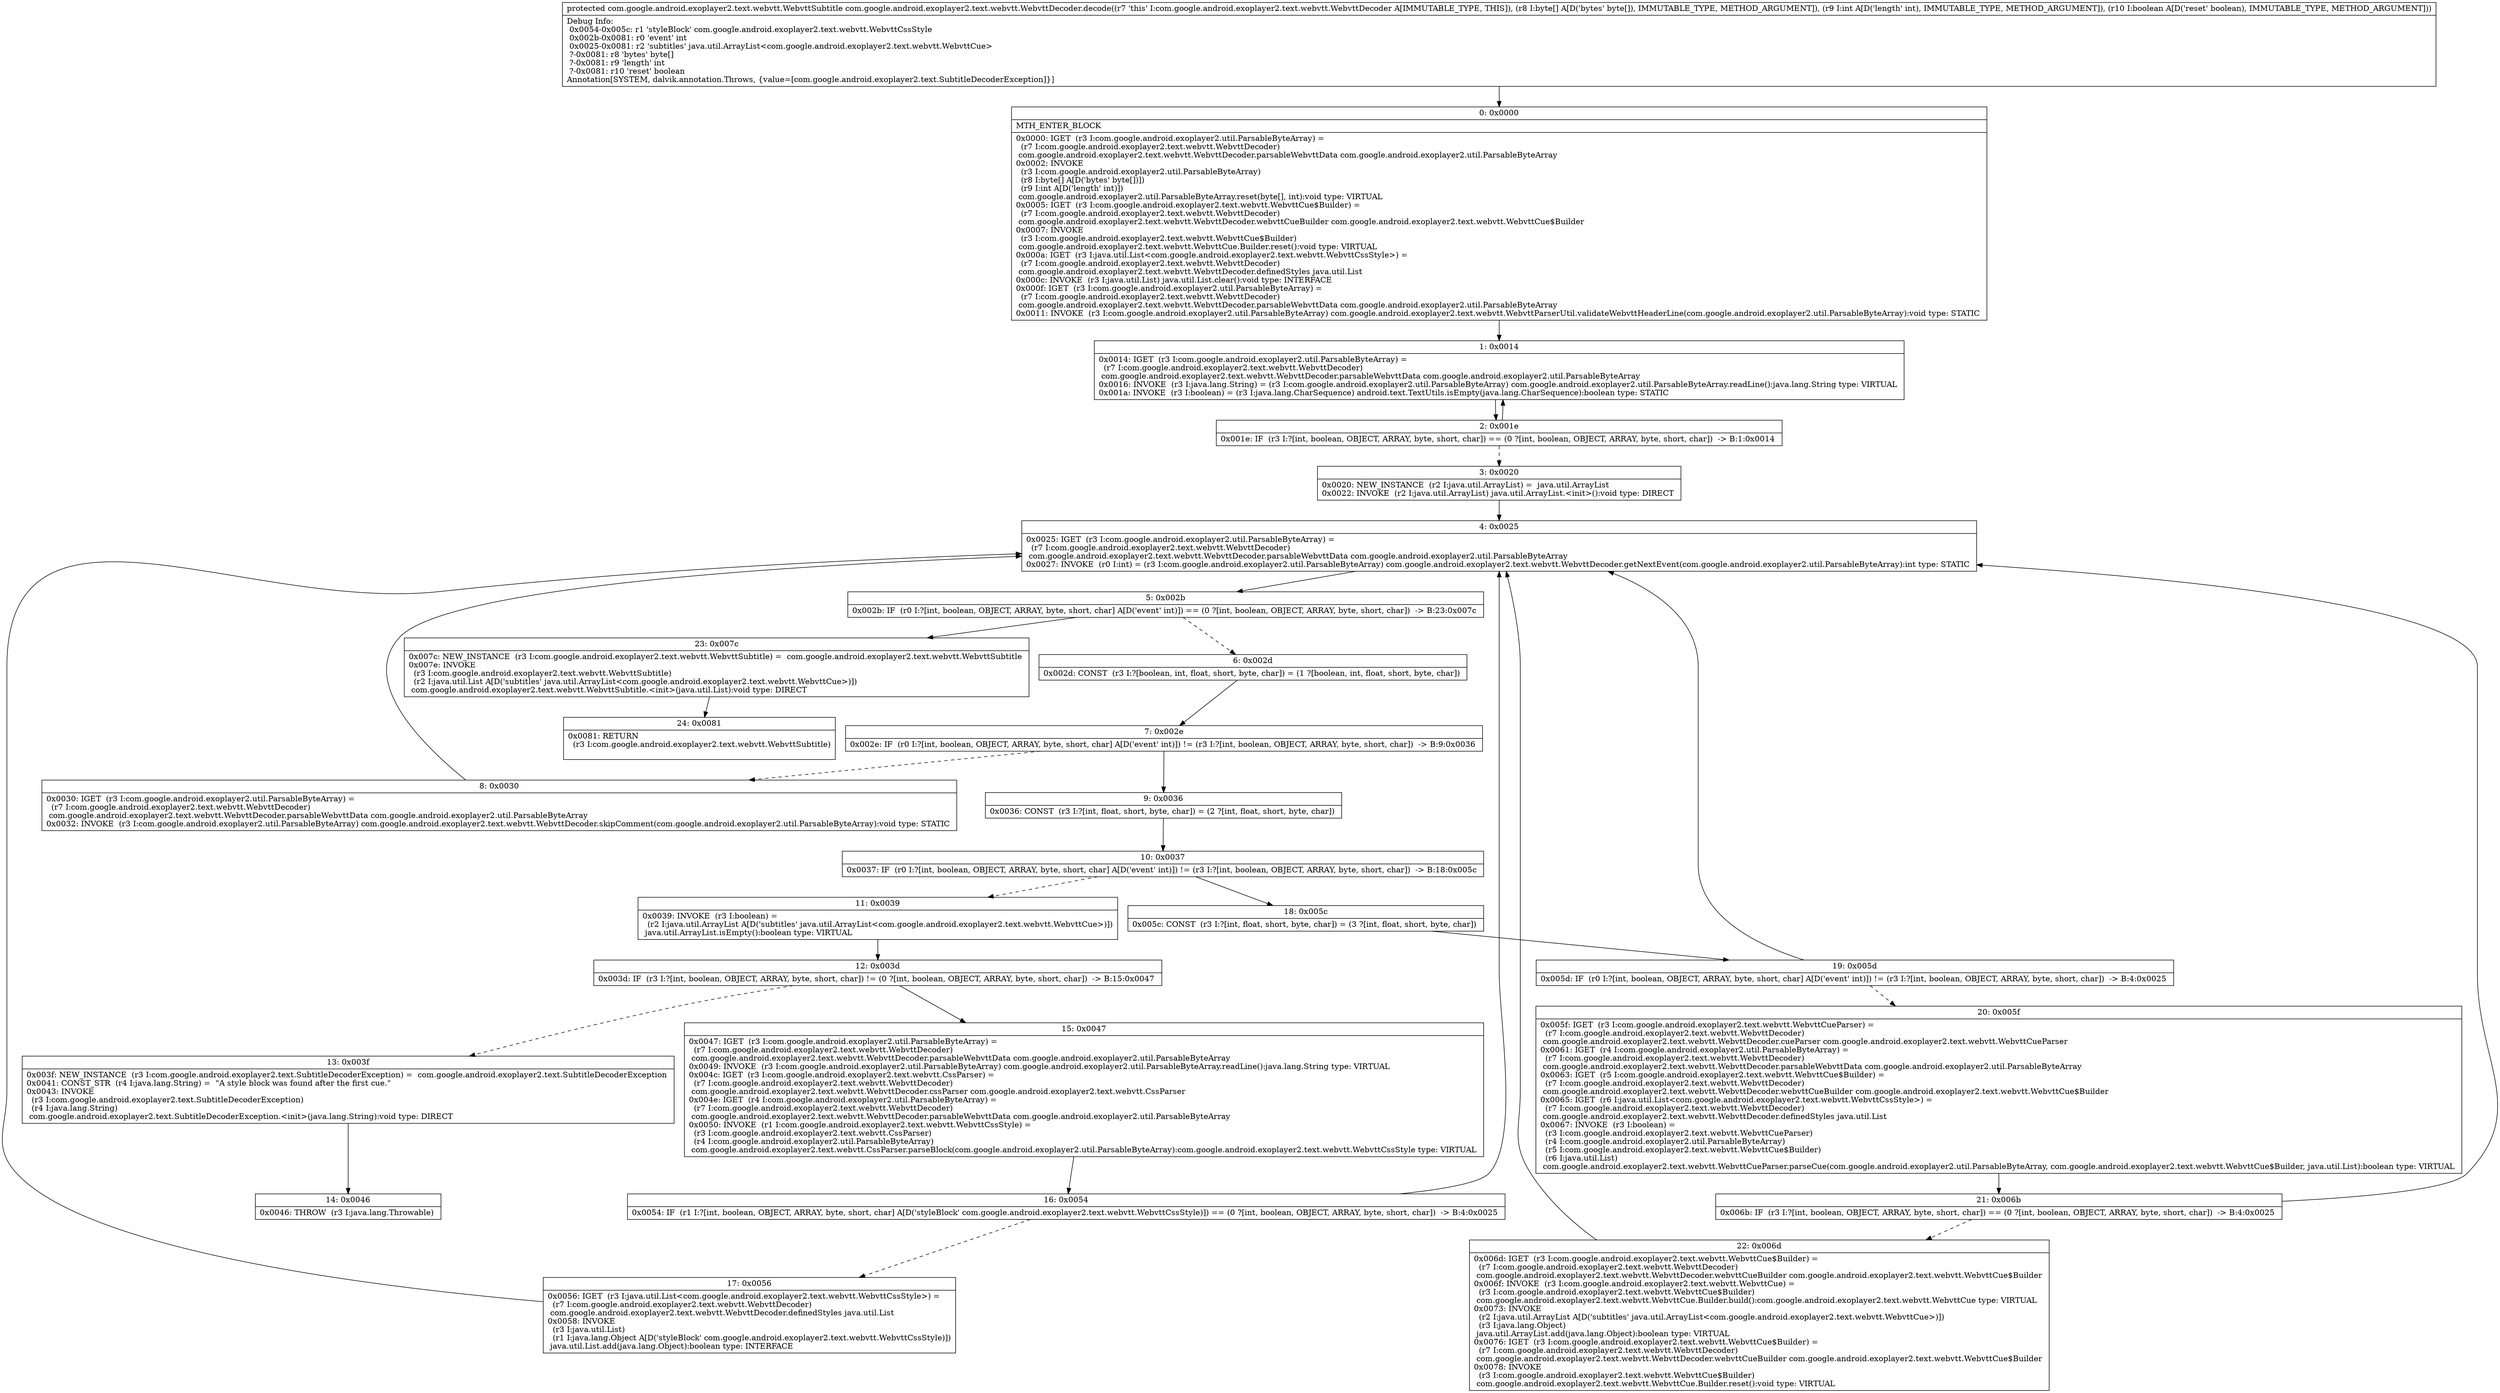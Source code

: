 digraph "CFG forcom.google.android.exoplayer2.text.webvtt.WebvttDecoder.decode([BIZ)Lcom\/google\/android\/exoplayer2\/text\/webvtt\/WebvttSubtitle;" {
Node_0 [shape=record,label="{0\:\ 0x0000|MTH_ENTER_BLOCK\l|0x0000: IGET  (r3 I:com.google.android.exoplayer2.util.ParsableByteArray) = \l  (r7 I:com.google.android.exoplayer2.text.webvtt.WebvttDecoder)\l com.google.android.exoplayer2.text.webvtt.WebvttDecoder.parsableWebvttData com.google.android.exoplayer2.util.ParsableByteArray \l0x0002: INVOKE  \l  (r3 I:com.google.android.exoplayer2.util.ParsableByteArray)\l  (r8 I:byte[] A[D('bytes' byte[])])\l  (r9 I:int A[D('length' int)])\l com.google.android.exoplayer2.util.ParsableByteArray.reset(byte[], int):void type: VIRTUAL \l0x0005: IGET  (r3 I:com.google.android.exoplayer2.text.webvtt.WebvttCue$Builder) = \l  (r7 I:com.google.android.exoplayer2.text.webvtt.WebvttDecoder)\l com.google.android.exoplayer2.text.webvtt.WebvttDecoder.webvttCueBuilder com.google.android.exoplayer2.text.webvtt.WebvttCue$Builder \l0x0007: INVOKE  \l  (r3 I:com.google.android.exoplayer2.text.webvtt.WebvttCue$Builder)\l com.google.android.exoplayer2.text.webvtt.WebvttCue.Builder.reset():void type: VIRTUAL \l0x000a: IGET  (r3 I:java.util.List\<com.google.android.exoplayer2.text.webvtt.WebvttCssStyle\>) = \l  (r7 I:com.google.android.exoplayer2.text.webvtt.WebvttDecoder)\l com.google.android.exoplayer2.text.webvtt.WebvttDecoder.definedStyles java.util.List \l0x000c: INVOKE  (r3 I:java.util.List) java.util.List.clear():void type: INTERFACE \l0x000f: IGET  (r3 I:com.google.android.exoplayer2.util.ParsableByteArray) = \l  (r7 I:com.google.android.exoplayer2.text.webvtt.WebvttDecoder)\l com.google.android.exoplayer2.text.webvtt.WebvttDecoder.parsableWebvttData com.google.android.exoplayer2.util.ParsableByteArray \l0x0011: INVOKE  (r3 I:com.google.android.exoplayer2.util.ParsableByteArray) com.google.android.exoplayer2.text.webvtt.WebvttParserUtil.validateWebvttHeaderLine(com.google.android.exoplayer2.util.ParsableByteArray):void type: STATIC \l}"];
Node_1 [shape=record,label="{1\:\ 0x0014|0x0014: IGET  (r3 I:com.google.android.exoplayer2.util.ParsableByteArray) = \l  (r7 I:com.google.android.exoplayer2.text.webvtt.WebvttDecoder)\l com.google.android.exoplayer2.text.webvtt.WebvttDecoder.parsableWebvttData com.google.android.exoplayer2.util.ParsableByteArray \l0x0016: INVOKE  (r3 I:java.lang.String) = (r3 I:com.google.android.exoplayer2.util.ParsableByteArray) com.google.android.exoplayer2.util.ParsableByteArray.readLine():java.lang.String type: VIRTUAL \l0x001a: INVOKE  (r3 I:boolean) = (r3 I:java.lang.CharSequence) android.text.TextUtils.isEmpty(java.lang.CharSequence):boolean type: STATIC \l}"];
Node_2 [shape=record,label="{2\:\ 0x001e|0x001e: IF  (r3 I:?[int, boolean, OBJECT, ARRAY, byte, short, char]) == (0 ?[int, boolean, OBJECT, ARRAY, byte, short, char])  \-\> B:1:0x0014 \l}"];
Node_3 [shape=record,label="{3\:\ 0x0020|0x0020: NEW_INSTANCE  (r2 I:java.util.ArrayList) =  java.util.ArrayList \l0x0022: INVOKE  (r2 I:java.util.ArrayList) java.util.ArrayList.\<init\>():void type: DIRECT \l}"];
Node_4 [shape=record,label="{4\:\ 0x0025|0x0025: IGET  (r3 I:com.google.android.exoplayer2.util.ParsableByteArray) = \l  (r7 I:com.google.android.exoplayer2.text.webvtt.WebvttDecoder)\l com.google.android.exoplayer2.text.webvtt.WebvttDecoder.parsableWebvttData com.google.android.exoplayer2.util.ParsableByteArray \l0x0027: INVOKE  (r0 I:int) = (r3 I:com.google.android.exoplayer2.util.ParsableByteArray) com.google.android.exoplayer2.text.webvtt.WebvttDecoder.getNextEvent(com.google.android.exoplayer2.util.ParsableByteArray):int type: STATIC \l}"];
Node_5 [shape=record,label="{5\:\ 0x002b|0x002b: IF  (r0 I:?[int, boolean, OBJECT, ARRAY, byte, short, char] A[D('event' int)]) == (0 ?[int, boolean, OBJECT, ARRAY, byte, short, char])  \-\> B:23:0x007c \l}"];
Node_6 [shape=record,label="{6\:\ 0x002d|0x002d: CONST  (r3 I:?[boolean, int, float, short, byte, char]) = (1 ?[boolean, int, float, short, byte, char]) \l}"];
Node_7 [shape=record,label="{7\:\ 0x002e|0x002e: IF  (r0 I:?[int, boolean, OBJECT, ARRAY, byte, short, char] A[D('event' int)]) != (r3 I:?[int, boolean, OBJECT, ARRAY, byte, short, char])  \-\> B:9:0x0036 \l}"];
Node_8 [shape=record,label="{8\:\ 0x0030|0x0030: IGET  (r3 I:com.google.android.exoplayer2.util.ParsableByteArray) = \l  (r7 I:com.google.android.exoplayer2.text.webvtt.WebvttDecoder)\l com.google.android.exoplayer2.text.webvtt.WebvttDecoder.parsableWebvttData com.google.android.exoplayer2.util.ParsableByteArray \l0x0032: INVOKE  (r3 I:com.google.android.exoplayer2.util.ParsableByteArray) com.google.android.exoplayer2.text.webvtt.WebvttDecoder.skipComment(com.google.android.exoplayer2.util.ParsableByteArray):void type: STATIC \l}"];
Node_9 [shape=record,label="{9\:\ 0x0036|0x0036: CONST  (r3 I:?[int, float, short, byte, char]) = (2 ?[int, float, short, byte, char]) \l}"];
Node_10 [shape=record,label="{10\:\ 0x0037|0x0037: IF  (r0 I:?[int, boolean, OBJECT, ARRAY, byte, short, char] A[D('event' int)]) != (r3 I:?[int, boolean, OBJECT, ARRAY, byte, short, char])  \-\> B:18:0x005c \l}"];
Node_11 [shape=record,label="{11\:\ 0x0039|0x0039: INVOKE  (r3 I:boolean) = \l  (r2 I:java.util.ArrayList A[D('subtitles' java.util.ArrayList\<com.google.android.exoplayer2.text.webvtt.WebvttCue\>)])\l java.util.ArrayList.isEmpty():boolean type: VIRTUAL \l}"];
Node_12 [shape=record,label="{12\:\ 0x003d|0x003d: IF  (r3 I:?[int, boolean, OBJECT, ARRAY, byte, short, char]) != (0 ?[int, boolean, OBJECT, ARRAY, byte, short, char])  \-\> B:15:0x0047 \l}"];
Node_13 [shape=record,label="{13\:\ 0x003f|0x003f: NEW_INSTANCE  (r3 I:com.google.android.exoplayer2.text.SubtitleDecoderException) =  com.google.android.exoplayer2.text.SubtitleDecoderException \l0x0041: CONST_STR  (r4 I:java.lang.String) =  \"A style block was found after the first cue.\" \l0x0043: INVOKE  \l  (r3 I:com.google.android.exoplayer2.text.SubtitleDecoderException)\l  (r4 I:java.lang.String)\l com.google.android.exoplayer2.text.SubtitleDecoderException.\<init\>(java.lang.String):void type: DIRECT \l}"];
Node_14 [shape=record,label="{14\:\ 0x0046|0x0046: THROW  (r3 I:java.lang.Throwable) \l}"];
Node_15 [shape=record,label="{15\:\ 0x0047|0x0047: IGET  (r3 I:com.google.android.exoplayer2.util.ParsableByteArray) = \l  (r7 I:com.google.android.exoplayer2.text.webvtt.WebvttDecoder)\l com.google.android.exoplayer2.text.webvtt.WebvttDecoder.parsableWebvttData com.google.android.exoplayer2.util.ParsableByteArray \l0x0049: INVOKE  (r3 I:com.google.android.exoplayer2.util.ParsableByteArray) com.google.android.exoplayer2.util.ParsableByteArray.readLine():java.lang.String type: VIRTUAL \l0x004c: IGET  (r3 I:com.google.android.exoplayer2.text.webvtt.CssParser) = \l  (r7 I:com.google.android.exoplayer2.text.webvtt.WebvttDecoder)\l com.google.android.exoplayer2.text.webvtt.WebvttDecoder.cssParser com.google.android.exoplayer2.text.webvtt.CssParser \l0x004e: IGET  (r4 I:com.google.android.exoplayer2.util.ParsableByteArray) = \l  (r7 I:com.google.android.exoplayer2.text.webvtt.WebvttDecoder)\l com.google.android.exoplayer2.text.webvtt.WebvttDecoder.parsableWebvttData com.google.android.exoplayer2.util.ParsableByteArray \l0x0050: INVOKE  (r1 I:com.google.android.exoplayer2.text.webvtt.WebvttCssStyle) = \l  (r3 I:com.google.android.exoplayer2.text.webvtt.CssParser)\l  (r4 I:com.google.android.exoplayer2.util.ParsableByteArray)\l com.google.android.exoplayer2.text.webvtt.CssParser.parseBlock(com.google.android.exoplayer2.util.ParsableByteArray):com.google.android.exoplayer2.text.webvtt.WebvttCssStyle type: VIRTUAL \l}"];
Node_16 [shape=record,label="{16\:\ 0x0054|0x0054: IF  (r1 I:?[int, boolean, OBJECT, ARRAY, byte, short, char] A[D('styleBlock' com.google.android.exoplayer2.text.webvtt.WebvttCssStyle)]) == (0 ?[int, boolean, OBJECT, ARRAY, byte, short, char])  \-\> B:4:0x0025 \l}"];
Node_17 [shape=record,label="{17\:\ 0x0056|0x0056: IGET  (r3 I:java.util.List\<com.google.android.exoplayer2.text.webvtt.WebvttCssStyle\>) = \l  (r7 I:com.google.android.exoplayer2.text.webvtt.WebvttDecoder)\l com.google.android.exoplayer2.text.webvtt.WebvttDecoder.definedStyles java.util.List \l0x0058: INVOKE  \l  (r3 I:java.util.List)\l  (r1 I:java.lang.Object A[D('styleBlock' com.google.android.exoplayer2.text.webvtt.WebvttCssStyle)])\l java.util.List.add(java.lang.Object):boolean type: INTERFACE \l}"];
Node_18 [shape=record,label="{18\:\ 0x005c|0x005c: CONST  (r3 I:?[int, float, short, byte, char]) = (3 ?[int, float, short, byte, char]) \l}"];
Node_19 [shape=record,label="{19\:\ 0x005d|0x005d: IF  (r0 I:?[int, boolean, OBJECT, ARRAY, byte, short, char] A[D('event' int)]) != (r3 I:?[int, boolean, OBJECT, ARRAY, byte, short, char])  \-\> B:4:0x0025 \l}"];
Node_20 [shape=record,label="{20\:\ 0x005f|0x005f: IGET  (r3 I:com.google.android.exoplayer2.text.webvtt.WebvttCueParser) = \l  (r7 I:com.google.android.exoplayer2.text.webvtt.WebvttDecoder)\l com.google.android.exoplayer2.text.webvtt.WebvttDecoder.cueParser com.google.android.exoplayer2.text.webvtt.WebvttCueParser \l0x0061: IGET  (r4 I:com.google.android.exoplayer2.util.ParsableByteArray) = \l  (r7 I:com.google.android.exoplayer2.text.webvtt.WebvttDecoder)\l com.google.android.exoplayer2.text.webvtt.WebvttDecoder.parsableWebvttData com.google.android.exoplayer2.util.ParsableByteArray \l0x0063: IGET  (r5 I:com.google.android.exoplayer2.text.webvtt.WebvttCue$Builder) = \l  (r7 I:com.google.android.exoplayer2.text.webvtt.WebvttDecoder)\l com.google.android.exoplayer2.text.webvtt.WebvttDecoder.webvttCueBuilder com.google.android.exoplayer2.text.webvtt.WebvttCue$Builder \l0x0065: IGET  (r6 I:java.util.List\<com.google.android.exoplayer2.text.webvtt.WebvttCssStyle\>) = \l  (r7 I:com.google.android.exoplayer2.text.webvtt.WebvttDecoder)\l com.google.android.exoplayer2.text.webvtt.WebvttDecoder.definedStyles java.util.List \l0x0067: INVOKE  (r3 I:boolean) = \l  (r3 I:com.google.android.exoplayer2.text.webvtt.WebvttCueParser)\l  (r4 I:com.google.android.exoplayer2.util.ParsableByteArray)\l  (r5 I:com.google.android.exoplayer2.text.webvtt.WebvttCue$Builder)\l  (r6 I:java.util.List)\l com.google.android.exoplayer2.text.webvtt.WebvttCueParser.parseCue(com.google.android.exoplayer2.util.ParsableByteArray, com.google.android.exoplayer2.text.webvtt.WebvttCue$Builder, java.util.List):boolean type: VIRTUAL \l}"];
Node_21 [shape=record,label="{21\:\ 0x006b|0x006b: IF  (r3 I:?[int, boolean, OBJECT, ARRAY, byte, short, char]) == (0 ?[int, boolean, OBJECT, ARRAY, byte, short, char])  \-\> B:4:0x0025 \l}"];
Node_22 [shape=record,label="{22\:\ 0x006d|0x006d: IGET  (r3 I:com.google.android.exoplayer2.text.webvtt.WebvttCue$Builder) = \l  (r7 I:com.google.android.exoplayer2.text.webvtt.WebvttDecoder)\l com.google.android.exoplayer2.text.webvtt.WebvttDecoder.webvttCueBuilder com.google.android.exoplayer2.text.webvtt.WebvttCue$Builder \l0x006f: INVOKE  (r3 I:com.google.android.exoplayer2.text.webvtt.WebvttCue) = \l  (r3 I:com.google.android.exoplayer2.text.webvtt.WebvttCue$Builder)\l com.google.android.exoplayer2.text.webvtt.WebvttCue.Builder.build():com.google.android.exoplayer2.text.webvtt.WebvttCue type: VIRTUAL \l0x0073: INVOKE  \l  (r2 I:java.util.ArrayList A[D('subtitles' java.util.ArrayList\<com.google.android.exoplayer2.text.webvtt.WebvttCue\>)])\l  (r3 I:java.lang.Object)\l java.util.ArrayList.add(java.lang.Object):boolean type: VIRTUAL \l0x0076: IGET  (r3 I:com.google.android.exoplayer2.text.webvtt.WebvttCue$Builder) = \l  (r7 I:com.google.android.exoplayer2.text.webvtt.WebvttDecoder)\l com.google.android.exoplayer2.text.webvtt.WebvttDecoder.webvttCueBuilder com.google.android.exoplayer2.text.webvtt.WebvttCue$Builder \l0x0078: INVOKE  \l  (r3 I:com.google.android.exoplayer2.text.webvtt.WebvttCue$Builder)\l com.google.android.exoplayer2.text.webvtt.WebvttCue.Builder.reset():void type: VIRTUAL \l}"];
Node_23 [shape=record,label="{23\:\ 0x007c|0x007c: NEW_INSTANCE  (r3 I:com.google.android.exoplayer2.text.webvtt.WebvttSubtitle) =  com.google.android.exoplayer2.text.webvtt.WebvttSubtitle \l0x007e: INVOKE  \l  (r3 I:com.google.android.exoplayer2.text.webvtt.WebvttSubtitle)\l  (r2 I:java.util.List A[D('subtitles' java.util.ArrayList\<com.google.android.exoplayer2.text.webvtt.WebvttCue\>)])\l com.google.android.exoplayer2.text.webvtt.WebvttSubtitle.\<init\>(java.util.List):void type: DIRECT \l}"];
Node_24 [shape=record,label="{24\:\ 0x0081|0x0081: RETURN  \l  (r3 I:com.google.android.exoplayer2.text.webvtt.WebvttSubtitle)\l \l}"];
MethodNode[shape=record,label="{protected com.google.android.exoplayer2.text.webvtt.WebvttSubtitle com.google.android.exoplayer2.text.webvtt.WebvttDecoder.decode((r7 'this' I:com.google.android.exoplayer2.text.webvtt.WebvttDecoder A[IMMUTABLE_TYPE, THIS]), (r8 I:byte[] A[D('bytes' byte[]), IMMUTABLE_TYPE, METHOD_ARGUMENT]), (r9 I:int A[D('length' int), IMMUTABLE_TYPE, METHOD_ARGUMENT]), (r10 I:boolean A[D('reset' boolean), IMMUTABLE_TYPE, METHOD_ARGUMENT]))  | Debug Info:\l  0x0054\-0x005c: r1 'styleBlock' com.google.android.exoplayer2.text.webvtt.WebvttCssStyle\l  0x002b\-0x0081: r0 'event' int\l  0x0025\-0x0081: r2 'subtitles' java.util.ArrayList\<com.google.android.exoplayer2.text.webvtt.WebvttCue\>\l  ?\-0x0081: r8 'bytes' byte[]\l  ?\-0x0081: r9 'length' int\l  ?\-0x0081: r10 'reset' boolean\lAnnotation[SYSTEM, dalvik.annotation.Throws, \{value=[com.google.android.exoplayer2.text.SubtitleDecoderException]\}]\l}"];
MethodNode -> Node_0;
Node_0 -> Node_1;
Node_1 -> Node_2;
Node_2 -> Node_1;
Node_2 -> Node_3[style=dashed];
Node_3 -> Node_4;
Node_4 -> Node_5;
Node_5 -> Node_6[style=dashed];
Node_5 -> Node_23;
Node_6 -> Node_7;
Node_7 -> Node_8[style=dashed];
Node_7 -> Node_9;
Node_8 -> Node_4;
Node_9 -> Node_10;
Node_10 -> Node_11[style=dashed];
Node_10 -> Node_18;
Node_11 -> Node_12;
Node_12 -> Node_13[style=dashed];
Node_12 -> Node_15;
Node_13 -> Node_14;
Node_15 -> Node_16;
Node_16 -> Node_4;
Node_16 -> Node_17[style=dashed];
Node_17 -> Node_4;
Node_18 -> Node_19;
Node_19 -> Node_4;
Node_19 -> Node_20[style=dashed];
Node_20 -> Node_21;
Node_21 -> Node_4;
Node_21 -> Node_22[style=dashed];
Node_22 -> Node_4;
Node_23 -> Node_24;
}

